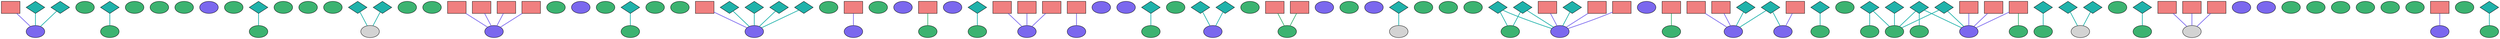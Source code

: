 graph WebKB {

	// Person nodes
	subgraph person {
		node[style=filled label=""]
		ahttpwwwcscornelledunfoacultyrianmithhtml[ tooltip="ahttpwwwcscornelledunfoacultyrianmithhtml" fillcolor=mediumslateblue]
		ahttpwwwcswashingtoneduhomesgmurphy[ tooltip="ahttpwwwcswashingtoneduhomesgmurphy" fillcolor=mediumseagreen]
		ahttpwwwcswiscedusodanisodanihtml[ tooltip="ahttpwwwcswiscedusodanisodanihtml" fillcolor=mediumseagreen]
		ahttpwwwcsutexaseduusersssinha[ tooltip="ahttpwwwcsutexaseduusersssinha" fillcolor=mediumseagreen]
		ahttpwwwcswiscedumdsmdshtml[ tooltip="ahttpwwwcswiscedumdsmdshtml" fillcolor=mediumseagreen]
		ahttpwwwcswashingtoneduhomesmarclang[ tooltip="ahttpwwwcswashingtoneduhomesmarclang" fillcolor=mediumseagreen]
		ahttpwwwcscornelledunfoeoplelntlnthtml[ tooltip="ahttpwwwcscornelledunfoeoplelntlnthtml" fillcolor=mediumslateblue]
		ahttpwwwcswisceduzmudzinzmudzinhtml[ tooltip="ahttpwwwcswisceduzmudzinzmudzinhtml" fillcolor=mediumseagreen]
		ahttpwwwcsutexaseduuserscpg[ tooltip="ahttpwwwcsutexaseduuserscpg" fillcolor=mediumseagreen]
		ahttpwwwcswashingtoneduhomesmikew[ tooltip="ahttpwwwcswashingtoneduhomesmikew" fillcolor=mediumseagreen]
		ahttpwwwcscornelledunfoeoplelhwanglhwanghtml[ tooltip="ahttpwwwcscornelledunfoeoplelhwanglhwanghtml" fillcolor=mediumseagreen]
		ahttpwwwcscornelledunfoeoplesabelsabelhtml[ tooltip="ahttpwwwcscornelledunfoeoplesabelsabelhtml" fillcolor=mediumseagreen]
		ahttpwwwcscornelledunfoeoplervrrvrhtml[ tooltip="ahttpwwwcscornelledunfoeoplervrrvrhtml"]
		ahttpwwwcswiscedubsribsrihtml[ tooltip="ahttpwwwcswiscedubsribsrihtml" fillcolor=mediumseagreen]
		ahttpwwwcsutexaseduusersbhanu[ tooltip="ahttpwwwcsutexaseduusersbhanu" fillcolor=mediumseagreen]
		ahttpwwwcswashingtoneduhomesladner[ tooltip="ahttpwwwcswashingtoneduhomesladner" fillcolor=mediumslateblue]
		ahttpwwwcswashingtoneduhomesgjb[ tooltip="ahttpwwwcswashingtoneduhomesgjb" fillcolor=mediumseagreen]
		ahttpwwwcscornelledunfoeoplehalpern[ tooltip="ahttpwwwcscornelledunfoeoplehalpern" fillcolor=mediumslateblue]
		ahttpwwwcsutexaseduusersrtan[ tooltip="ahttpwwwcsutexaseduusersrtan" fillcolor=mediumseagreen]
		ahttpwwwcsutexaseduusersjthomas[ tooltip="ahttpwwwcsutexaseduusersjthomas" fillcolor=mediumseagreen]
		ahttpwwwcsutexaseduusersanthony[ tooltip="ahttpwwwcsutexaseduusersanthony" fillcolor=mediumseagreen]
		ahttpwwwcscornelledunfoeoplejamjoomindexhtml[ tooltip="ahttpwwwcscornelledunfoeoplejamjoomindexhtml" fillcolor=mediumseagreen]
		ahttpwwwcswisceduraghuraghuhtml[ tooltip="ahttpwwwcswisceduraghuraghuhtml" fillcolor=mediumslateblue]
		ahttpwwwcsutexaseduuserskedar[ tooltip="ahttpwwwcsutexaseduuserskedar" fillcolor=mediumseagreen]
		ahttpwwwcscornelledunfoeoplemhrmhrhtml[ tooltip="ahttpwwwcscornelledunfoeoplemhrmhrhtml" fillcolor=mediumslateblue]
		ahttpwwwcswisceduandytandythtml[ tooltip="ahttpwwwcswisceduandytandythtml" fillcolor=mediumseagreen]
		ahttpwwwengrwiscedumefacultyshapirovadimhtml[ tooltip="ahttpwwwengrwiscedumefacultyshapirovadimhtml" fillcolor=mediumslateblue]
		ahttpwwwcswashingtoneduhomesori[ tooltip="ahttpwwwcswashingtoneduhomesori" fillcolor=mediumseagreen]
		ahttpwwwcsutexaseduusersreport1994profilesjwerthhtml[ tooltip="ahttpwwwcsutexaseduusersreport1994profilesjwerthhtml" fillcolor=mediumslateblue]
		ahttpwwwcsutexaseduusersckwong[ tooltip="ahttpwwwcsutexaseduusersckwong" fillcolor=mediumseagreen]
		ahttpwwwcswashingtonedupeoplefacultyhankshtml[ tooltip="ahttpwwwcswashingtonedupeoplefacultyhankshtml" fillcolor=mediumslateblue]
		ahttpwwwcswiscedustrikstrikhtml[ tooltip="ahttpwwwcswiscedustrikstrikhtml" fillcolor=mediumslateblue]
		ahttpwwwengrwiscedumefacultyduffieneilhtml[ tooltip="ahttpwwwengrwiscedumefacultyduffieneilhtml" fillcolor=mediumslateblue]
		ahttpwwwcswiscedurepsrepshtml[ tooltip="ahttpwwwcswiscedurepsrepshtml" fillcolor=mediumslateblue]
		ahttpwwwcsutexaseduuserssvkakkad[ tooltip="ahttpwwwcsutexaseduuserssvkakkad" fillcolor=mediumseagreen]
		ahttpwwwcsutexaseduuserstumlin[ tooltip="ahttpwwwcsutexaseduuserstumlin" fillcolor=mediumseagreen]
		ahttpwwwcswashingtoneduhomeskarlin[ tooltip="ahttpwwwcswashingtoneduhomeskarlin" fillcolor=mediumslateblue]
		ahttpwwwcswiscedukrisnakrisnahtml[ tooltip="ahttpwwwcswiscedukrisnakrisnahtml" fillcolor=mediumseagreen]
		ahttpwwwcscornelledunfoeoplebarberelcomehtml[ tooltip="ahttpwwwcscornelledunfoeoplebarberelcomehtml" fillcolor=mediumseagreen]
		ahttpwwwengrwisceduecefacultysalujakewalhtml[ tooltip="ahttpwwwengrwisceduecefacultysalujakewalhtml" fillcolor=mediumslateblue]
		ahttpwwwcswashingtoneduhomesmadani[ tooltip="ahttpwwwcswashingtoneduhomesmadani" fillcolor=mediumseagreen]
		ahttpwwwcscornelledunfoepartmentnnual95acultyingalihtml[ tooltip="ahttpwwwcscornelledunfoepartmentnnual95acultyingalihtml" fillcolor=mediumslateblue]
		ahttpwwwcscornelledunfoeopleyanhongindexpostdochtml[ tooltip="ahttpwwwcscornelledunfoeopleyanhongindexpostdochtml"]
		ahttpwwwcswiscedusundaramsundaramhtml[ tooltip="ahttpwwwcswiscedusundaramsundaramhtml" fillcolor=mediumseagreen]
		ahttpwwwcscornelledunfoeopleralphindexhtml[ tooltip="ahttpwwwcscornelledunfoeopleralphindexhtml" fillcolor=mediumseagreen]
		ahttpwwwcscornelledunfoeoplelucylucyhtml[ tooltip="ahttpwwwcscornelledunfoeoplelucylucyhtml" fillcolor=mediumseagreen]
		ahttpwwwcswashingtoneduhomesmckenzie[ tooltip="ahttpwwwcswashingtoneduhomesmckenzie" fillcolor=mediumseagreen]
		ahttpwwwcswiscedupubsfacultyinfoparterhtml[ tooltip="ahttpwwwcswiscedupubsfacultyinfoparterhtml" fillcolor=mediumslateblue]
		ahttpwwwcswisceduzjzjhtml[ tooltip="ahttpwwwcswisceduzjzjhtml" fillcolor=mediumseagreen]
		ahttpwwwcsutexaseduusersrdb[ tooltip="ahttpwwwcsutexaseduusersrdb" fillcolor=mediumslateblue]
		ahttpwwwcsutexaseduuserswylee[ tooltip="ahttpwwwcsutexaseduuserswylee" fillcolor=mediumseagreen]
		ahttpwwwcscornelledunfoeoplesumedhhomehtml[ tooltip="ahttpwwwcscornelledunfoeoplesumedhhomehtml" fillcolor=mediumseagreen]
		ahttpwwwcsutexaseduusersskumar[ tooltip="ahttpwwwcsutexaseduusersskumar" fillcolor=mediumseagreen]
		ahttpwwwcsutexaseduusersmartym[ tooltip="ahttpwwwcsutexaseduusersmartym" fillcolor=mediumseagreen]
		ahttpwwwcsutexaseduusersrraj[ tooltip="ahttpwwwcsutexaseduusersrraj" fillcolor=mediumseagreen]
		ahttpwwwcscornelledunfoeopledeanhomehtml[ tooltip="ahttpwwwcscornelledunfoeopledeanhomehtml"]
		ahttpwwwcswashingtoneduhomeszmason[ tooltip="ahttpwwwcswashingtoneduhomeszmason" fillcolor=mediumseagreen]
		ahttpwwwcsutexaseduuserssowmya[ tooltip="ahttpwwwcsutexaseduuserssowmya" fillcolor=mediumseagreen]
		ahttpwwwcscornelledunfoeoplejmillerjmillerhtml[ tooltip="ahttpwwwcscornelledunfoeoplejmillerjmillerhtml" fillcolor=mediumseagreen]
		ahttpwwwtccornelledubruce[ tooltip="ahttpwwwtccornelledubruce"]
		ahttpwwwcsutexaseduusersemerson[ tooltip="ahttpwwwcsutexaseduusersemerson" fillcolor=mediumslateblue]
		ahttpwwwcsutexaseduusersreport1995profilesjeneveinhtml[ tooltip="ahttpwwwcsutexaseduusersreport1995profilesjeneveinhtml" fillcolor=mediumslateblue]
		ahttpwwwcscornelledunfoeopleddhungindexhtml[ tooltip="ahttpwwwcscornelledunfoeopleddhungindexhtml" fillcolor=mediumseagreen]
		ahttpwwwcsutexaseduusersmooney[ tooltip="ahttpwwwcsutexaseduusersmooney" fillcolor=mediumslateblue]
		ahttpwwwcswiscedusowmyasowmyahtml[ tooltip="ahttpwwwcswiscedusowmyasowmyahtml" fillcolor=mediumseagreen]
		ahttpwwwcswashingtonedupeoplefacultyebelinghtml[ tooltip="ahttpwwwcswashingtonedupeoplefacultyebelinghtml" fillcolor=mediumslateblue]
		ahttpwwwcsutexaseduuserslin[ tooltip="ahttpwwwcsutexaseduuserslin" fillcolor=mediumslateblue]
		ahttpwwwcsutexaseduuserscthomp[ tooltip="ahttpwwwcsutexaseduuserscthomp" fillcolor=mediumseagreen]
		ahttpwwwcswashingtoneduhomesxqin[ tooltip="ahttpwwwcswashingtoneduhomesxqin" fillcolor=mediumseagreen]
		ahttpwwwcswiscedupmdpmdhtml[ tooltip="ahttpwwwcswiscedupmdpmdhtml" fillcolor=mediumseagreen]
		ahttpwwwcsutexaseduusersecamahor[ tooltip="ahttpwwwcsutexaseduusersecamahor" fillcolor=mediumseagreen]
		ahttpwwwcsutexaseduusersvurgun[ tooltip="ahttpwwwcsutexaseduusersvurgun" fillcolor=mediumseagreen]
		ahttpwwwcswisceduhorwitzhorwitzhtml[ tooltip="ahttpwwwcswisceduhorwitzhorwitzhtml" fillcolor=mediumslateblue]
		ahttpwwwcscornelledunfoeoplekettnakekettnakehtml[ tooltip="ahttpwwwcscornelledunfoeoplekettnakekettnakehtml" fillcolor=mediumseagreen]
		ahttpwwwcswisceduschoinasschoinashtml[ tooltip="ahttpwwwcswisceduschoinasschoinashtml" fillcolor=mediumseagreen]
	}

	// Course nodes
	subgraph course {
		node[shape=box style=filled label=""]
 		chttpwwwcscornelledunfoeoplemhr681681html[ tooltip="chttpwwwcscornelledunfoeoplemhr681681html" fillcolor=lightcoral]
		chttpwwwcsutexaseduuserslincs395t[ tooltip="chttpwwwcsutexaseduuserslincs395t" fillcolor=lightcoral]
		chttpwwwcswisceducs5641cs564html[ tooltip="chttpwwwcswisceducs5641cs564html" fillcolor=lightcoral]
		chttpwwwcsutexaseduusersrdbcs195[ tooltip="chttpwwwcsutexaseduusersrdbcs195" fillcolor=lightcoral]
		chttpwwwcswashingtonedueducationcourses142urrenttr[ tooltip="chttpwwwcswashingtonedueducationcourses142urrenttr" fillcolor=lightcoral]
		chttpwwwcswashingtonedueducationcoursescse567[ tooltip="chttpwwwcswashingtonedueducationcoursescse567" fillcolor=lightcoral]
		chttpwwwcswashingtonedueducationcourses341[ tooltip="chttpwwwcswashingtonedueducationcourses341" fillcolor=lightcoral]
		chttpwwwcswashingtonedueducationcourses461p96[ tooltip="chttpwwwcswashingtonedueducationcourses461p96" fillcolor=lightcoral]
		chttpwwwcsutexaseduusersmooneycs351welcomehtml[ tooltip="chttpwwwcsutexaseduusersmooneycs351welcomehtml" fillcolor=lightcoral]
		chttpwwwcswashingtonedueducationcourses32695sp[ tooltip="chttpwwwcswashingtonedueducationcourses32695sp" fillcolor=lightcoral]
		chttpwwwcsutexaseduusersmooneymlcoursewelcomehtml[ tooltip="chttpwwwcsutexaseduusersmooneymlcoursewelcomehtml" fillcolor=lightcoral]
		chttpwwwcswashingtonedueducationcourses567[ tooltip="chttpwwwcswashingtonedueducationcourses567" fillcolor=lightcoral]
		chttpwwwcswashingtonedueducationcourses467[ tooltip="chttpwwwcswashingtonedueducationcourses467" fillcolor=lightcoral]
		chttpwwwcswashingtonedueducationcourses32296w[ tooltip="chttpwwwcswashingtonedueducationcourses32296w" fillcolor=lightcoral]
		chttpwwwcsutexaseduusersmooneyai2[ tooltip="chttpwwwcsutexaseduusersmooneyai2" fillcolor=lightcoral]
		chttpwwwcscornelledunfooursesall95314[ tooltip="chttpwwwcscornelledunfooursesall95314" fillcolor=lightcoral]
		chttpwwwcswashingtonedueducationcourses378urrenttr[ tooltip="chttpwwwcswashingtonedueducationcourses378urrenttr" fillcolor=lightcoral]
		chttpwwwcswisceduweavercs302html[ tooltip="chttpwwwcswisceduweavercs302html" fillcolor=lightcoral]
		chttpwwwcswiscedustrikcs310html[ tooltip="chttpwwwcswiscedustrikcs310html" fillcolor=lightcoral]
		chttpwwwtccornelleduisualizationducationcs418[ tooltip="chttpwwwtccornelleduisualizationducationcs418" fillcolor=lightcoral]
		chttpwwwcscornelledunfooursesummer969999html[ tooltip="chttpwwwcscornelledunfooursesummer969999html" fillcolor=lightcoral]
		chttpwwwtccornelleduisualizationducationcs417[ tooltip="chttpwwwtccornelleduisualizationducationcs417" fillcolor=lightcoral]
		chttpwwwcsutexaseduusersrdbcs372[ tooltip="chttpwwwcsutexaseduusersrdbcs372" fillcolor=lightcoral]
		chttpwwwcswisceduhorwitzcs536cs536html[ tooltip="chttpwwwcswisceduhorwitzcs536cs536html" fillcolor=lightcoral]
		chttpwwwcscornelledunfooursespring95314homehtml[ tooltip="chttpwwwcscornelledunfooursespring95314homehtml" fillcolor=lightcoral]
		chttpwwwtccornelleduisualizationducationcs718[ tooltip="chttpwwwtccornelleduisualizationducationcs718" fillcolor=lightcoral]
		chttpwwwcswashingtonedueducationcourses341spring96indexhtml[ tooltip="chttpwwwcswashingtonedueducationcourses341spring96indexhtml" fillcolor=lightcoral]
		chttpwwwcswashingtonedueducationcourses574[ tooltip="chttpwwwcswashingtonedueducationcourses574" fillcolor=lightcoral]
	}

	// Project nodes
	subgraph project {
		node[shape=diamond style=filled label=""]
 		phttpwwwcswisceduwwt[ tooltip="phttpwwwcswisceduwwt" fillcolor=lightseagreen]
		phttpwwwcswiscedumscalar[ tooltip="phttpwwwcswiscedumscalar" fillcolor=lightseagreen]
		phttpwwwcswisceducondorhtml[ tooltip="phttpwwwcswisceducondorhtml" fillcolor=lightseagreen]
		phttpwwwcscornelledunfoeopleyanhongcachethtml[ tooltip="phttpwwwcscornelledunfoeopleyanhongcachethtml" fillcolor=lightseagreen]
		phttpwwwcsutexaseduusersqr[ tooltip="phttpwwwcsutexaseduusersqr" fillcolor=lightseagreen]
		phttpwwwcscornelledunforojectsicaphtml[ tooltip="phttpwwwcscornelledunforojectsicaphtml" fillcolor=lightseagreen]
		phttpwwwcsutexaseduusersschwartz[ tooltip="phttpwwwcsutexaseduusersschwartz" fillcolor=lightseagreen]
		phttpwwwcswiscedupraveenprojectsseqhtml[ tooltip="phttpwwwcswiscedupraveenprojectsseqhtml" fillcolor=lightseagreen]
		phttpwwwcsutexaseduusersailab[ tooltip="phttpwwwcsutexaseduusersailab" fillcolor=lightseagreen]
		phttpwwwcswashingtoneduresearchprojectsliswwwindexhtml[ tooltip="phttpwwwcswashingtoneduresearchprojectsliswwwindexhtml" fillcolor=lightseagreen]
		phttpwwwcsutexaseduuserscilk[ tooltip="phttpwwwcsutexaseduuserscilk" fillcolor=lightseagreen]
		phttpwwwcscornelledunforojectsarpahtml[ tooltip="phttpwwwcscornelledunforojectsarpahtml" fillcolor=lightseagreen]
		phttpwwwcscornelledunforojectscsrvlcsrvlhtml[ tooltip="phttpwwwcscornelledunforojectscsrvlcsrvlhtml" fillcolor=lightseagreen]
		phttpwwwcscornelledunforojectszenozenohtml[ tooltip="phttpwwwcscornelledunforojectszenozenohtml" fillcolor=lightseagreen]
		phttpwwwcswashingtoneduresearchprojectsliswwwemerald[ tooltip="phttpwwwcswashingtoneduresearchprojectsliswwwemerald" fillcolor=lightseagreen]
		phttpwwwcsutexaseduuserslam[ tooltip="phttpwwwcsutexaseduuserslam" fillcolor=lightseagreen]
		phttpwwwcsutexaseduuserscpg[ tooltip="phttpwwwcsutexaseduuserscpg" fillcolor=lightseagreen]
		phttpcstrcscornelledu[ tooltip="phttpcstrcscornelledu" fillcolor=lightseagreen]
		phttpwwwcsutexaseduusersless[ tooltip="phttpwwwcsutexaseduusersless" fillcolor=lightseagreen]
		phttpwwwmautexaseduusersbshults[ tooltip="phttpwwwmautexaseduusersbshults" fillcolor=lightseagreen]
		phttpsimoncscornelledunforojects[ tooltip="phttpsimoncscornelledunforojects" fillcolor=lightseagreen]
		phttpwwwcscornelledunforojectsediaet[ tooltip="phttpwwwcscornelledunforojectsediaet" fillcolor=lightseagreen]
		phttpwwwcswisceducoral[ tooltip="phttpwwwcswisceducoral" fillcolor=lightseagreen]
		phttpwwwcsutexaseduusersnlacq[ tooltip="phttpwwwcsutexaseduusersnlacq" fillcolor=lightseagreen]
		phttpwwwcswashingtoneduresearchprojectslischaoswwwchaoshtml[ tooltip="phttpwwwcswashingtoneduresearchprojectslischaoswwwchaoshtml" fillcolor=lightseagreen]
		phttpwwwcsutexaseduusersoops[ tooltip="phttpwwwcsutexaseduusersoops" fillcolor=lightseagreen]
		phttpwwwcsutexaseduusersnn[ tooltip="phttpwwwcsutexaseduusersnn" fillcolor=lightseagreen]
		phttpwwwcswashingtoneduhomesromermemsysindexhtml[ tooltip="phttpwwwcswashingtoneduhomesromermemsysindexhtml" fillcolor=lightseagreen]
		phttpwwwcswiscedudevise[ tooltip="phttpwwwcswiscedudevise" fillcolor=lightseagreen]
		phttpwwwcsutexaseduusersvlrsachtml[ tooltip="phttpwwwcsutexaseduusersvlrsachtml" fillcolor=lightseagreen]
		phttpwwwcswashingtoneduresearchprojectsgrail2wwwindexhtml[ tooltip="phttpwwwcswashingtoneduresearchprojectsgrail2wwwindexhtml" fillcolor=lightseagreen]
	}

	// CourseProf edges
	chttpwwwcswashingtonedueducationcourses461p96--ahttpwwwcswashingtoneduhomesladner[ penwidth=2 color=mediumslateblue]
	chttpwwwcsutexaseduusersrdbcs195--ahttpwwwcsutexaseduusersrdb[ penwidth=2 color=mediumslateblue]
	chttpwwwcswashingtonedueducationcourses467--ahttpwwwcswashingtonedupeoplefacultyebelinghtml[ penwidth=2 color=mediumslateblue]
	chttpwwwcswisceducs5641cs564html--ahttpwwwcswisceduraghuraghuhtml[ penwidth=2 color=mediumslateblue]
	chttpwwwcsutexaseduusersmooneycs351welcomehtml--ahttpwwwcsutexaseduusersmooney[ penwidth=2 color=mediumslateblue]
	chttpwwwcswashingtonedueducationcourses567--ahttpwwwcswashingtonedupeoplefacultyebelinghtml[ penwidth=2 color=mediumslateblue]
	chttpwwwcswashingtonedueducationcoursescse567--ahttpwwwcswashingtonedupeoplefacultyebelinghtml[ penwidth=2 color=mediumslateblue]
	chttpwwwcsutexaseduuserslincs395t--ahttpwwwcsutexaseduuserslin[ penwidth=2 color=mediumslateblue]
	chttpwwwcsutexaseduusersmooneyai2--ahttpwwwcsutexaseduusersmooney[ penwidth=2 color=mediumslateblue]
	chttpwwwcscornelledunfooursespring95314homehtml--ahttpwwwcscornelledunfoacultyrianmithhtml[ penwidth=2 color=mediumslateblue]
	chttpwwwcswashingtonedueducationcourses32296w--ahttpwwwcswashingtoneduhomesladner[ penwidth=2 color=mediumslateblue]
	chttpwwwcswiscedustrikcs310html--ahttpwwwcswiscedustrikstrikhtml[ penwidth=2 color=mediumslateblue]
	chttpwwwtccornelleduisualizationducationcs417--ahttpwwwtccornelledubruce[ penwidth=2 color=mediumslateblue]
	chttpwwwcswashingtonedueducationcourses341--ahttpwwwcswashingtonedupeoplefacultyhankshtml[ penwidth=2 color=mediumslateblue]
	chttpwwwcsutexaseduusersrdbcs372--ahttpwwwcsutexaseduusersrdb[ penwidth=2 color=mediumslateblue]
	chttpwwwcswashingtonedueducationcourses142urrenttr--ahttpwwwcswashingtoneduhomesladner[ penwidth=2 color=mediumslateblue]
	chttpwwwcswisceduhorwitzcs536cs536html--ahttpwwwcswisceduhorwitzhorwitzhtml[ penwidth=2 color=mediumslateblue]
	chttpwwwcswashingtonedueducationcourses574--ahttpwwwcswashingtonedupeoplefacultyhankshtml[ penwidth=2 color=mediumslateblue]
	chttpwwwcswashingtonedueducationcourses341spring96indexhtml--ahttpwwwcswashingtonedupeoplefacultyhankshtml[ penwidth=2 color=mediumslateblue]
	chttpwwwtccornelleduisualizationducationcs418--ahttpwwwtccornelledubruce[ penwidth=2 color=mediumslateblue]
	chttpwwwcscornelledunfoeoplemhr681681html--ahttpwwwcscornelledunfoeoplemhrmhrhtml[ penwidth=2 color=mediumslateblue]
	chttpwwwcswashingtonedueducationcourses32695sp--ahttpwwwcswashingtoneduhomesladner[ penwidth=2 color=mediumslateblue]
	chttpwwwcsutexaseduusersmooneymlcoursewelcomehtml--ahttpwwwcsutexaseduusersmooney[ penwidth=2 color=mediumslateblue]
	chttpwwwtccornelleduisualizationducationcs718--ahttpwwwtccornelledubruce[ penwidth=2 color=mediumslateblue]

	// CourseTA edges
	chttpwwwcsutexaseduusersmooneycs351welcomehtml--ahttpwwwcsutexaseduuserssowmya[ penwidth=2 color=mediumseagreen]
	chttpwwwcscornelledunfooursesall95314--ahttpwwwcscornelledunfoeoplebarberelcomehtml[ penwidth=2 color=mediumseagreen]
	chttpwwwcswashingtonedueducationcourses378urrenttr--ahttpwwwcswashingtoneduhomesori[ penwidth=2 color=mediumseagreen]
	chttpwwwcswisceduweavercs302html--ahttpwwwcswisceduzjzjhtml[ penwidth=2 color=mediumseagreen]
	chttpwwwcscornelledunfooursesummer969999html--ahttpwwwcscornelledunfoeoplebarberelcomehtml[ penwidth=2 color=mediumseagreen]

	// Project edges
	phttpwwwcswisceduwwt--ahttpwwwcswisceduschoinasschoinashtml[ penwidth=2 color=lightseagreen]
	phttpwwwmautexaseduusersbshults--ahttpwwwcsutexaseduusersmartym[ penwidth=2 color=lightseagreen]
	phttpwwwcswisceducondorhtml--ahttpwwwcswisceduraghuraghuhtml[ penwidth=2 color=lightseagreen]
	phttpwwwcswiscedumscalar--ahttpwwwcswiscedusodanisodanihtml[ penwidth=2 color=lightseagreen]
	phttpwwwcscornelledunforojectsarpahtml--ahttpwwwcscornelledunfoeoplervrrvrhtml[ penwidth=2 color=lightseagreen]
	phttpsimoncscornelledunforojects--ahttpwwwcscornelledunfoeoplervrrvrhtml[ penwidth=2 color=lightseagreen]
	phttpwwwcsutexaseduusersschwartz--ahttpwwwcsutexaseduusersjthomas[ penwidth=2 color=lightseagreen]
	phttpwwwcsutexaseduuserscilk--ahttpwwwcsutexaseduusersrdb[ penwidth=2 color=lightseagreen]
	phttpwwwcsutexaseduusersoops--ahttpwwwcsutexaseduuserssvkakkad[ penwidth=2 color=lightseagreen]
	phttpwwwcsutexaseduusersailab--ahttpwwwcsutexaseduusersmooney[ penwidth=2 color=lightseagreen]
	phttpwwwcswashingtoneduresearchprojectsliswwwindexhtml--ahttpwwwcswashingtonedupeoplefacultyebelinghtml[ penwidth=2 color=lightseagreen]
	phttpwwwcswashingtoneduresearchprojectsliswwwemerald--ahttpwwwcswashingtonedupeoplefacultyebelinghtml[ penwidth=2 color=lightseagreen]
	phttpwwwcsutexaseduusersqr--ahttpwwwcsutexaseduuserswylee[ penwidth=2 color=lightseagreen]
	phttpwwwcscornelledunfoeopleyanhongcachethtml--ahttpwwwcscornelledunfoeopleyanhongindexpostdochtml[ penwidth=2 color=lightseagreen]
	phttpwwwcswiscedupraveenprojectsseqhtml--ahttpwwwcswisceduraghuraghuhtml[ penwidth=2 color=lightseagreen]
	phttpwwwcsutexaseduusersnn--ahttpwwwcsutexaseduusersskumar[ penwidth=2 color=lightseagreen]
	phttpwwwcsutexaseduusersnlacq--ahttpwwwcsutexaseduuserscthomp[ penwidth=2 color=lightseagreen]
	phttpwwwcsutexaseduusersailab--ahttpwwwcsutexaseduusersmartym[ penwidth=2 color=lightseagreen]
	phttpwwwcswiscedudevise--ahttpwwwcswisceduraghuraghuhtml[ penwidth=2 color=lightseagreen]
	phttpwwwcsutexaseduusersnn--ahttpwwwcsutexaseduusersmartym[ penwidth=2 color=lightseagreen]
	phttpwwwcswashingtoneduresearchprojectslischaoswwwchaoshtml--ahttpwwwcswashingtonedupeoplefacultyebelinghtml[ penwidth=2 color=lightseagreen]
	phttpwwwcsutexaseduusersvlrsachtml--ahttpwwwcsutexaseduusersrraj[ penwidth=2 color=lightseagreen]
	phttpwwwcscornelledunforojectsediaet--ahttpwwwcscornelledunfoacultyrianmithhtml[ penwidth=2 color=lightseagreen]
	phttpwwwcsutexaseduusersless--ahttpwwwcsutexaseduusersrdb[ penwidth=2 color=lightseagreen]
	phttpwwwcsutexaseduusersnlacq--ahttpwwwcsutexaseduusersmooney[ penwidth=2 color=lightseagreen]
	phttpwwwcswashingtoneduhomesromermemsysindexhtml--ahttpwwwcswashingtoneduhomeskarlin[ penwidth=2 color=lightseagreen]
	phttpwwwcswashingtoneduresearchprojectsgrail2wwwindexhtml--ahttpwwwcswashingtoneduhomeskarlin[ penwidth=2 color=lightseagreen]
	phttpwwwcswashingtoneduresearchprojectsliswwwindexhtml--ahttpwwwcswashingtoneduhomesmckenzie[ penwidth=2 color=lightseagreen]
	phttpwwwcscornelledunforojectsicaphtml--ahttpwwwcscornelledunfoeopledeanhomehtml[ penwidth=2 color=lightseagreen]
	phttpcstrcscornelledu--ahttpwwwcscornelledunfoeopledeanhomehtml[ penwidth=2 color=lightseagreen]
	phttpwwwcscornelledunforojectscsrvlcsrvlhtml--ahttpwwwcscornelledunfoeoplejmillerjmillerhtml[ penwidth=2 color=lightseagreen]
	phttpwwwcsutexaseduusersless--ahttpwwwcsutexaseduuserslin[ penwidth=2 color=lightseagreen]
	phttpwwwcsutexaseduuserslam--ahttpwwwcsutexaseduusersckwong[ penwidth=2 color=lightseagreen]
	phttpwwwcswashingtoneduresearchprojectslischaoswwwchaoshtml--ahttpwwwcswashingtoneduhomesmckenzie[ penwidth=2 color=lightseagreen]
	phttpwwwcsutexaseduuserscpg--ahttpwwwcsutexaseduuserscpg[ penwidth=2 color=lightseagreen]
	phttpwwwcsutexaseduusersnlacq--ahttpwwwcsutexaseduusersmartym[ penwidth=2 color=lightseagreen]
	phttpwwwcswisceducoral--ahttpwwwcswisceduraghuraghuhtml[ penwidth=2 color=lightseagreen]
	phttpwwwcscornelledunforojectszenozenohtml--ahttpwwwcscornelledunfoacultyrianmithhtml[ penwidth=2 color=lightseagreen]

}
